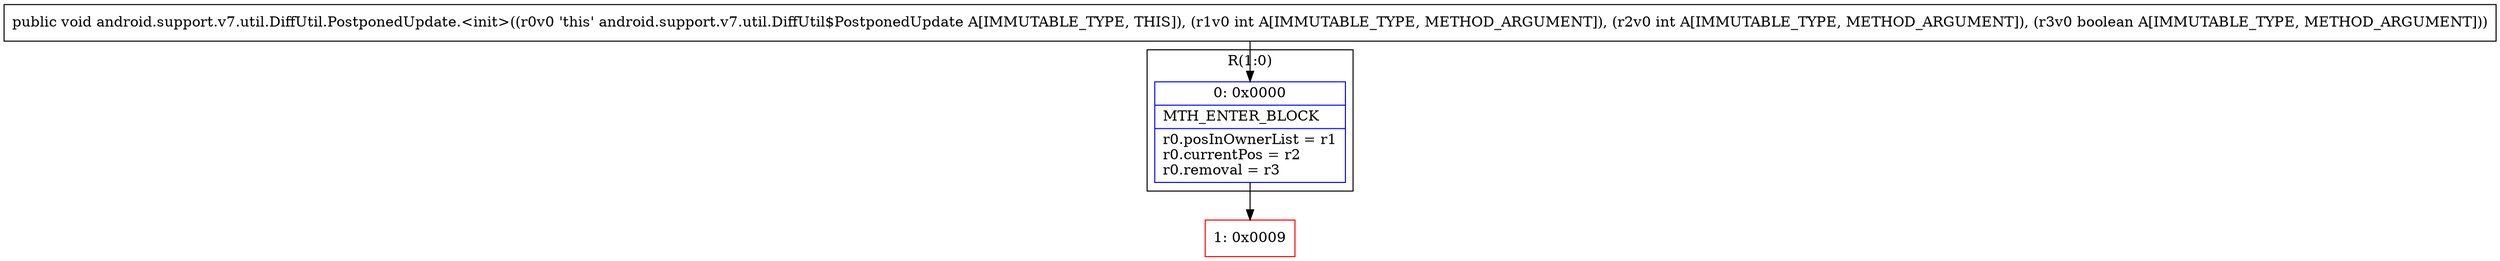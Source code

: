 digraph "CFG forandroid.support.v7.util.DiffUtil.PostponedUpdate.\<init\>(IIZ)V" {
subgraph cluster_Region_1576060724 {
label = "R(1:0)";
node [shape=record,color=blue];
Node_0 [shape=record,label="{0\:\ 0x0000|MTH_ENTER_BLOCK\l|r0.posInOwnerList = r1\lr0.currentPos = r2\lr0.removal = r3\l}"];
}
Node_1 [shape=record,color=red,label="{1\:\ 0x0009}"];
MethodNode[shape=record,label="{public void android.support.v7.util.DiffUtil.PostponedUpdate.\<init\>((r0v0 'this' android.support.v7.util.DiffUtil$PostponedUpdate A[IMMUTABLE_TYPE, THIS]), (r1v0 int A[IMMUTABLE_TYPE, METHOD_ARGUMENT]), (r2v0 int A[IMMUTABLE_TYPE, METHOD_ARGUMENT]), (r3v0 boolean A[IMMUTABLE_TYPE, METHOD_ARGUMENT])) }"];
MethodNode -> Node_0;
Node_0 -> Node_1;
}

